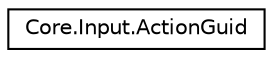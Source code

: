 digraph "クラス階層図"
{
 // LATEX_PDF_SIZE
  edge [fontname="Helvetica",fontsize="10",labelfontname="Helvetica",labelfontsize="10"];
  node [fontname="Helvetica",fontsize="10",shape=record];
  rankdir="LR";
  Node0 [label="Core.Input.ActionGuid",height=0.2,width=0.4,color="black", fillcolor="white", style="filled",URL="$classCore_1_1Input_1_1ActionGuid.html",tooltip=" "];
}
